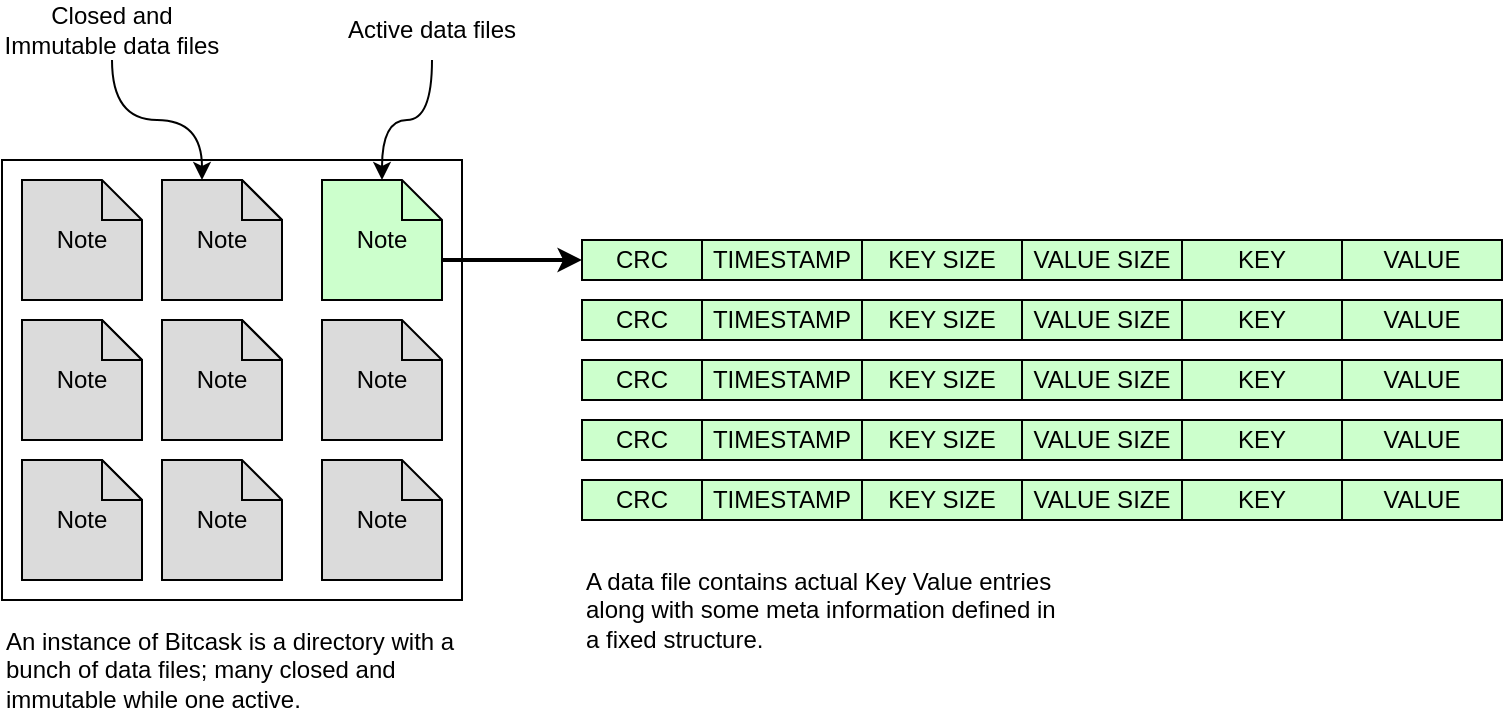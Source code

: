 <mxfile version="16.5.1" type="device"><diagram id="q4E-OIJ3qPVj4DBTV0cE" name="Page-1"><mxGraphModel dx="981" dy="597" grid="1" gridSize="10" guides="1" tooltips="1" connect="1" arrows="1" fold="1" page="1" pageScale="1" pageWidth="850" pageHeight="1100" math="0" shadow="0"><root><mxCell id="0"/><mxCell id="1" parent="0"/><mxCell id="__ZXBXeeEaj9gFbv9Ewh-16" value="Closed and Immutable data files" style="text;html=1;strokeColor=none;fillColor=none;align=center;verticalAlign=middle;whiteSpace=wrap;rounded=0;" vertex="1" parent="1"><mxGeometry x="80" y="40" width="110" height="30" as="geometry"/></mxCell><mxCell id="__ZXBXeeEaj9gFbv9Ewh-17" value="" style="group" vertex="1" connectable="0" parent="1"><mxGeometry x="80" y="120" width="230" height="220" as="geometry"/></mxCell><mxCell id="__ZXBXeeEaj9gFbv9Ewh-2" value="" style="rounded=0;whiteSpace=wrap;html=1;fillColor=none;" vertex="1" parent="__ZXBXeeEaj9gFbv9Ewh-17"><mxGeometry width="230" height="220" as="geometry"/></mxCell><mxCell id="__ZXBXeeEaj9gFbv9Ewh-3" value="Note" style="shape=note;size=20;whiteSpace=wrap;html=1;fillColor=#DBDBDB;" vertex="1" parent="__ZXBXeeEaj9gFbv9Ewh-17"><mxGeometry x="10" y="10" width="60" height="60" as="geometry"/></mxCell><mxCell id="__ZXBXeeEaj9gFbv9Ewh-4" value="Note" style="shape=note;size=20;whiteSpace=wrap;html=1;fillColor=none;" vertex="1" parent="__ZXBXeeEaj9gFbv9Ewh-17"><mxGeometry x="80" y="10" width="60" height="60" as="geometry"/></mxCell><mxCell id="__ZXBXeeEaj9gFbv9Ewh-5" value="Note" style="shape=note;size=20;whiteSpace=wrap;html=1;fillColor=#CCFFCC;" vertex="1" parent="__ZXBXeeEaj9gFbv9Ewh-17"><mxGeometry x="160" y="10" width="60" height="60" as="geometry"/></mxCell><mxCell id="__ZXBXeeEaj9gFbv9Ewh-6" value="Note" style="shape=note;size=20;whiteSpace=wrap;html=1;fillColor=none;" vertex="1" parent="__ZXBXeeEaj9gFbv9Ewh-17"><mxGeometry x="10" y="80" width="60" height="60" as="geometry"/></mxCell><mxCell id="__ZXBXeeEaj9gFbv9Ewh-7" value="Note" style="shape=note;size=20;whiteSpace=wrap;html=1;fillColor=none;" vertex="1" parent="__ZXBXeeEaj9gFbv9Ewh-17"><mxGeometry x="80" y="80" width="60" height="60" as="geometry"/></mxCell><mxCell id="__ZXBXeeEaj9gFbv9Ewh-8" value="Note" style="shape=note;size=20;whiteSpace=wrap;html=1;fillColor=#DBDBDB;" vertex="1" parent="__ZXBXeeEaj9gFbv9Ewh-17"><mxGeometry x="160" y="80" width="60" height="60" as="geometry"/></mxCell><mxCell id="__ZXBXeeEaj9gFbv9Ewh-9" value="Note" style="shape=note;size=20;whiteSpace=wrap;html=1;fillColor=none;" vertex="1" parent="__ZXBXeeEaj9gFbv9Ewh-17"><mxGeometry x="10" y="150" width="60" height="60" as="geometry"/></mxCell><mxCell id="__ZXBXeeEaj9gFbv9Ewh-10" value="Note" style="shape=note;size=20;whiteSpace=wrap;html=1;fillColor=#DBDBDB;" vertex="1" parent="__ZXBXeeEaj9gFbv9Ewh-17"><mxGeometry x="80" y="150" width="60" height="60" as="geometry"/></mxCell><mxCell id="__ZXBXeeEaj9gFbv9Ewh-11" value="Note" style="shape=note;size=20;whiteSpace=wrap;html=1;fillColor=#DBDBDB;" vertex="1" parent="__ZXBXeeEaj9gFbv9Ewh-17"><mxGeometry x="160" y="150" width="60" height="60" as="geometry"/></mxCell><mxCell id="__ZXBXeeEaj9gFbv9Ewh-12" value="Note" style="shape=note;size=20;whiteSpace=wrap;html=1;fillColor=#DBDBDB;" vertex="1" parent="__ZXBXeeEaj9gFbv9Ewh-17"><mxGeometry x="80" y="10" width="60" height="60" as="geometry"/></mxCell><mxCell id="__ZXBXeeEaj9gFbv9Ewh-13" value="Note" style="shape=note;size=20;whiteSpace=wrap;html=1;fillColor=#DBDBDB;" vertex="1" parent="__ZXBXeeEaj9gFbv9Ewh-17"><mxGeometry x="80" y="80" width="60" height="60" as="geometry"/></mxCell><mxCell id="__ZXBXeeEaj9gFbv9Ewh-14" value="Note" style="shape=note;size=20;whiteSpace=wrap;html=1;fillColor=#DBDBDB;" vertex="1" parent="__ZXBXeeEaj9gFbv9Ewh-17"><mxGeometry x="10" y="80" width="60" height="60" as="geometry"/></mxCell><mxCell id="__ZXBXeeEaj9gFbv9Ewh-15" value="Note" style="shape=note;size=20;whiteSpace=wrap;html=1;fillColor=#DBDBDB;" vertex="1" parent="__ZXBXeeEaj9gFbv9Ewh-17"><mxGeometry x="10" y="150" width="60" height="60" as="geometry"/></mxCell><mxCell id="__ZXBXeeEaj9gFbv9Ewh-19" value="" style="endArrow=classic;html=1;rounded=0;exitX=0.5;exitY=1;exitDx=0;exitDy=0;entryX=0;entryY=0;entryDx=20;entryDy=0;entryPerimeter=0;edgeStyle=orthogonalEdgeStyle;curved=1;" edge="1" parent="1" source="__ZXBXeeEaj9gFbv9Ewh-16" target="__ZXBXeeEaj9gFbv9Ewh-12"><mxGeometry width="50" height="50" relative="1" as="geometry"><mxPoint x="200" y="110" as="sourcePoint"/><mxPoint x="250" y="60" as="targetPoint"/></mxGeometry></mxCell><mxCell id="__ZXBXeeEaj9gFbv9Ewh-20" value="Active data files" style="text;html=1;strokeColor=none;fillColor=none;align=center;verticalAlign=middle;whiteSpace=wrap;rounded=0;" vertex="1" parent="1"><mxGeometry x="240" y="40" width="110" height="30" as="geometry"/></mxCell><mxCell id="__ZXBXeeEaj9gFbv9Ewh-21" value="" style="endArrow=classic;html=1;rounded=0;curved=1;exitX=0.5;exitY=1;exitDx=0;exitDy=0;entryX=0.5;entryY=0;entryDx=0;entryDy=0;entryPerimeter=0;edgeStyle=orthogonalEdgeStyle;" edge="1" parent="1" source="__ZXBXeeEaj9gFbv9Ewh-20" target="__ZXBXeeEaj9gFbv9Ewh-5"><mxGeometry width="50" height="50" relative="1" as="geometry"><mxPoint x="280" y="120" as="sourcePoint"/><mxPoint x="330" y="70" as="targetPoint"/></mxGeometry></mxCell><mxCell id="__ZXBXeeEaj9gFbv9Ewh-59" value="" style="endArrow=classic;html=1;rounded=0;curved=1;exitX=0;exitY=0;exitDx=60;exitDy=40;exitPerimeter=0;entryX=0;entryY=0.5;entryDx=0;entryDy=0;strokeWidth=2;" edge="1" parent="1" source="__ZXBXeeEaj9gFbv9Ewh-5" target="__ZXBXeeEaj9gFbv9Ewh-22"><mxGeometry width="50" height="50" relative="1" as="geometry"><mxPoint x="320" y="190" as="sourcePoint"/><mxPoint x="370" y="140" as="targetPoint"/></mxGeometry></mxCell><mxCell id="__ZXBXeeEaj9gFbv9Ewh-60" value="" style="group" vertex="1" connectable="0" parent="1"><mxGeometry x="370" y="160" width="460" height="140" as="geometry"/></mxCell><mxCell id="__ZXBXeeEaj9gFbv9Ewh-28" value="" style="group" vertex="1" connectable="0" parent="__ZXBXeeEaj9gFbv9Ewh-60"><mxGeometry width="460" height="20" as="geometry"/></mxCell><mxCell id="__ZXBXeeEaj9gFbv9Ewh-22" value="CRC" style="rounded=0;whiteSpace=wrap;html=1;fillColor=#CCFFCC;" vertex="1" parent="__ZXBXeeEaj9gFbv9Ewh-28"><mxGeometry width="60" height="20" as="geometry"/></mxCell><mxCell id="__ZXBXeeEaj9gFbv9Ewh-23" value="TIMESTAMP" style="rounded=0;whiteSpace=wrap;html=1;fillColor=#CCFFCC;" vertex="1" parent="__ZXBXeeEaj9gFbv9Ewh-28"><mxGeometry x="60" width="80" height="20" as="geometry"/></mxCell><mxCell id="__ZXBXeeEaj9gFbv9Ewh-24" value="KEY SIZE" style="rounded=0;whiteSpace=wrap;html=1;fillColor=#CCFFCC;" vertex="1" parent="__ZXBXeeEaj9gFbv9Ewh-28"><mxGeometry x="140" width="80" height="20" as="geometry"/></mxCell><mxCell id="__ZXBXeeEaj9gFbv9Ewh-25" value="VALUE SIZE" style="rounded=0;whiteSpace=wrap;html=1;fillColor=#CCFFCC;" vertex="1" parent="__ZXBXeeEaj9gFbv9Ewh-28"><mxGeometry x="220" width="80" height="20" as="geometry"/></mxCell><mxCell id="__ZXBXeeEaj9gFbv9Ewh-26" value="KEY" style="rounded=0;whiteSpace=wrap;html=1;fillColor=#CCFFCC;" vertex="1" parent="__ZXBXeeEaj9gFbv9Ewh-28"><mxGeometry x="300" width="80" height="20" as="geometry"/></mxCell><mxCell id="__ZXBXeeEaj9gFbv9Ewh-27" value="VALUE" style="rounded=0;whiteSpace=wrap;html=1;fillColor=#CCFFCC;" vertex="1" parent="__ZXBXeeEaj9gFbv9Ewh-28"><mxGeometry x="380" width="80" height="20" as="geometry"/></mxCell><mxCell id="__ZXBXeeEaj9gFbv9Ewh-29" value="" style="group" vertex="1" connectable="0" parent="__ZXBXeeEaj9gFbv9Ewh-60"><mxGeometry y="30" width="460" height="20" as="geometry"/></mxCell><mxCell id="__ZXBXeeEaj9gFbv9Ewh-30" value="CRC" style="rounded=0;whiteSpace=wrap;html=1;fillColor=#CCFFCC;" vertex="1" parent="__ZXBXeeEaj9gFbv9Ewh-29"><mxGeometry width="60" height="20" as="geometry"/></mxCell><mxCell id="__ZXBXeeEaj9gFbv9Ewh-31" value="TIMESTAMP" style="rounded=0;whiteSpace=wrap;html=1;fillColor=#CCFFCC;" vertex="1" parent="__ZXBXeeEaj9gFbv9Ewh-29"><mxGeometry x="60" width="80" height="20" as="geometry"/></mxCell><mxCell id="__ZXBXeeEaj9gFbv9Ewh-32" value="KEY SIZE" style="rounded=0;whiteSpace=wrap;html=1;fillColor=#CCFFCC;" vertex="1" parent="__ZXBXeeEaj9gFbv9Ewh-29"><mxGeometry x="140" width="80" height="20" as="geometry"/></mxCell><mxCell id="__ZXBXeeEaj9gFbv9Ewh-33" value="VALUE SIZE" style="rounded=0;whiteSpace=wrap;html=1;fillColor=#CCFFCC;" vertex="1" parent="__ZXBXeeEaj9gFbv9Ewh-29"><mxGeometry x="220" width="80" height="20" as="geometry"/></mxCell><mxCell id="__ZXBXeeEaj9gFbv9Ewh-34" value="KEY" style="rounded=0;whiteSpace=wrap;html=1;fillColor=#CCFFCC;" vertex="1" parent="__ZXBXeeEaj9gFbv9Ewh-29"><mxGeometry x="300" width="80" height="20" as="geometry"/></mxCell><mxCell id="__ZXBXeeEaj9gFbv9Ewh-35" value="VALUE" style="rounded=0;whiteSpace=wrap;html=1;fillColor=#CCFFCC;" vertex="1" parent="__ZXBXeeEaj9gFbv9Ewh-29"><mxGeometry x="380" width="80" height="20" as="geometry"/></mxCell><mxCell id="__ZXBXeeEaj9gFbv9Ewh-37" value="" style="group" vertex="1" connectable="0" parent="__ZXBXeeEaj9gFbv9Ewh-60"><mxGeometry y="60" width="460" height="20" as="geometry"/></mxCell><mxCell id="__ZXBXeeEaj9gFbv9Ewh-38" value="CRC" style="rounded=0;whiteSpace=wrap;html=1;fillColor=#CCFFCC;" vertex="1" parent="__ZXBXeeEaj9gFbv9Ewh-37"><mxGeometry width="60" height="20" as="geometry"/></mxCell><mxCell id="__ZXBXeeEaj9gFbv9Ewh-39" value="TIMESTAMP" style="rounded=0;whiteSpace=wrap;html=1;fillColor=#CCFFCC;" vertex="1" parent="__ZXBXeeEaj9gFbv9Ewh-37"><mxGeometry x="60" width="80" height="20" as="geometry"/></mxCell><mxCell id="__ZXBXeeEaj9gFbv9Ewh-40" value="KEY SIZE" style="rounded=0;whiteSpace=wrap;html=1;fillColor=#CCFFCC;" vertex="1" parent="__ZXBXeeEaj9gFbv9Ewh-37"><mxGeometry x="140" width="80" height="20" as="geometry"/></mxCell><mxCell id="__ZXBXeeEaj9gFbv9Ewh-41" value="VALUE SIZE" style="rounded=0;whiteSpace=wrap;html=1;fillColor=#CCFFCC;" vertex="1" parent="__ZXBXeeEaj9gFbv9Ewh-37"><mxGeometry x="220" width="80" height="20" as="geometry"/></mxCell><mxCell id="__ZXBXeeEaj9gFbv9Ewh-42" value="KEY" style="rounded=0;whiteSpace=wrap;html=1;fillColor=#CCFFCC;" vertex="1" parent="__ZXBXeeEaj9gFbv9Ewh-37"><mxGeometry x="300" width="80" height="20" as="geometry"/></mxCell><mxCell id="__ZXBXeeEaj9gFbv9Ewh-43" value="VALUE" style="rounded=0;whiteSpace=wrap;html=1;fillColor=#CCFFCC;" vertex="1" parent="__ZXBXeeEaj9gFbv9Ewh-37"><mxGeometry x="380" width="80" height="20" as="geometry"/></mxCell><mxCell id="__ZXBXeeEaj9gFbv9Ewh-44" value="" style="group" vertex="1" connectable="0" parent="__ZXBXeeEaj9gFbv9Ewh-60"><mxGeometry y="90" width="460" height="20" as="geometry"/></mxCell><mxCell id="__ZXBXeeEaj9gFbv9Ewh-45" value="CRC" style="rounded=0;whiteSpace=wrap;html=1;fillColor=#CCFFCC;" vertex="1" parent="__ZXBXeeEaj9gFbv9Ewh-44"><mxGeometry width="60" height="20" as="geometry"/></mxCell><mxCell id="__ZXBXeeEaj9gFbv9Ewh-46" value="TIMESTAMP" style="rounded=0;whiteSpace=wrap;html=1;fillColor=#CCFFCC;" vertex="1" parent="__ZXBXeeEaj9gFbv9Ewh-44"><mxGeometry x="60" width="80" height="20" as="geometry"/></mxCell><mxCell id="__ZXBXeeEaj9gFbv9Ewh-47" value="KEY SIZE" style="rounded=0;whiteSpace=wrap;html=1;fillColor=#CCFFCC;" vertex="1" parent="__ZXBXeeEaj9gFbv9Ewh-44"><mxGeometry x="140" width="80" height="20" as="geometry"/></mxCell><mxCell id="__ZXBXeeEaj9gFbv9Ewh-48" value="VALUE SIZE" style="rounded=0;whiteSpace=wrap;html=1;fillColor=#CCFFCC;" vertex="1" parent="__ZXBXeeEaj9gFbv9Ewh-44"><mxGeometry x="220" width="80" height="20" as="geometry"/></mxCell><mxCell id="__ZXBXeeEaj9gFbv9Ewh-49" value="KEY" style="rounded=0;whiteSpace=wrap;html=1;fillColor=#CCFFCC;" vertex="1" parent="__ZXBXeeEaj9gFbv9Ewh-44"><mxGeometry x="300" width="80" height="20" as="geometry"/></mxCell><mxCell id="__ZXBXeeEaj9gFbv9Ewh-50" value="VALUE" style="rounded=0;whiteSpace=wrap;html=1;fillColor=#CCFFCC;" vertex="1" parent="__ZXBXeeEaj9gFbv9Ewh-44"><mxGeometry x="380" width="80" height="20" as="geometry"/></mxCell><mxCell id="__ZXBXeeEaj9gFbv9Ewh-51" value="" style="group" vertex="1" connectable="0" parent="__ZXBXeeEaj9gFbv9Ewh-60"><mxGeometry y="120" width="460" height="20" as="geometry"/></mxCell><mxCell id="__ZXBXeeEaj9gFbv9Ewh-52" value="CRC" style="rounded=0;whiteSpace=wrap;html=1;fillColor=#CCFFCC;" vertex="1" parent="__ZXBXeeEaj9gFbv9Ewh-51"><mxGeometry width="60" height="20" as="geometry"/></mxCell><mxCell id="__ZXBXeeEaj9gFbv9Ewh-53" value="TIMESTAMP" style="rounded=0;whiteSpace=wrap;html=1;fillColor=#CCFFCC;" vertex="1" parent="__ZXBXeeEaj9gFbv9Ewh-51"><mxGeometry x="60" width="80" height="20" as="geometry"/></mxCell><mxCell id="__ZXBXeeEaj9gFbv9Ewh-54" value="KEY SIZE" style="rounded=0;whiteSpace=wrap;html=1;fillColor=#CCFFCC;" vertex="1" parent="__ZXBXeeEaj9gFbv9Ewh-51"><mxGeometry x="140" width="80" height="20" as="geometry"/></mxCell><mxCell id="__ZXBXeeEaj9gFbv9Ewh-55" value="VALUE SIZE" style="rounded=0;whiteSpace=wrap;html=1;fillColor=#CCFFCC;" vertex="1" parent="__ZXBXeeEaj9gFbv9Ewh-51"><mxGeometry x="220" width="80" height="20" as="geometry"/></mxCell><mxCell id="__ZXBXeeEaj9gFbv9Ewh-56" value="KEY" style="rounded=0;whiteSpace=wrap;html=1;fillColor=#CCFFCC;" vertex="1" parent="__ZXBXeeEaj9gFbv9Ewh-51"><mxGeometry x="300" width="80" height="20" as="geometry"/></mxCell><mxCell id="__ZXBXeeEaj9gFbv9Ewh-57" value="VALUE" style="rounded=0;whiteSpace=wrap;html=1;fillColor=#CCFFCC;" vertex="1" parent="__ZXBXeeEaj9gFbv9Ewh-51"><mxGeometry x="380" width="80" height="20" as="geometry"/></mxCell><mxCell id="__ZXBXeeEaj9gFbv9Ewh-61" value="An instance of Bitcask is a directory with a bunch of data files; many closed and immutable while one active." style="text;html=1;strokeColor=none;fillColor=none;align=left;verticalAlign=middle;whiteSpace=wrap;rounded=0;" vertex="1" parent="1"><mxGeometry x="80" y="350" width="240" height="50" as="geometry"/></mxCell><mxCell id="__ZXBXeeEaj9gFbv9Ewh-62" value="A data file contains actual Key Value entries along with some meta information defined in a fixed structure." style="text;html=1;strokeColor=none;fillColor=none;align=left;verticalAlign=middle;whiteSpace=wrap;rounded=0;" vertex="1" parent="1"><mxGeometry x="370" y="320" width="240" height="50" as="geometry"/></mxCell></root></mxGraphModel></diagram></mxfile>